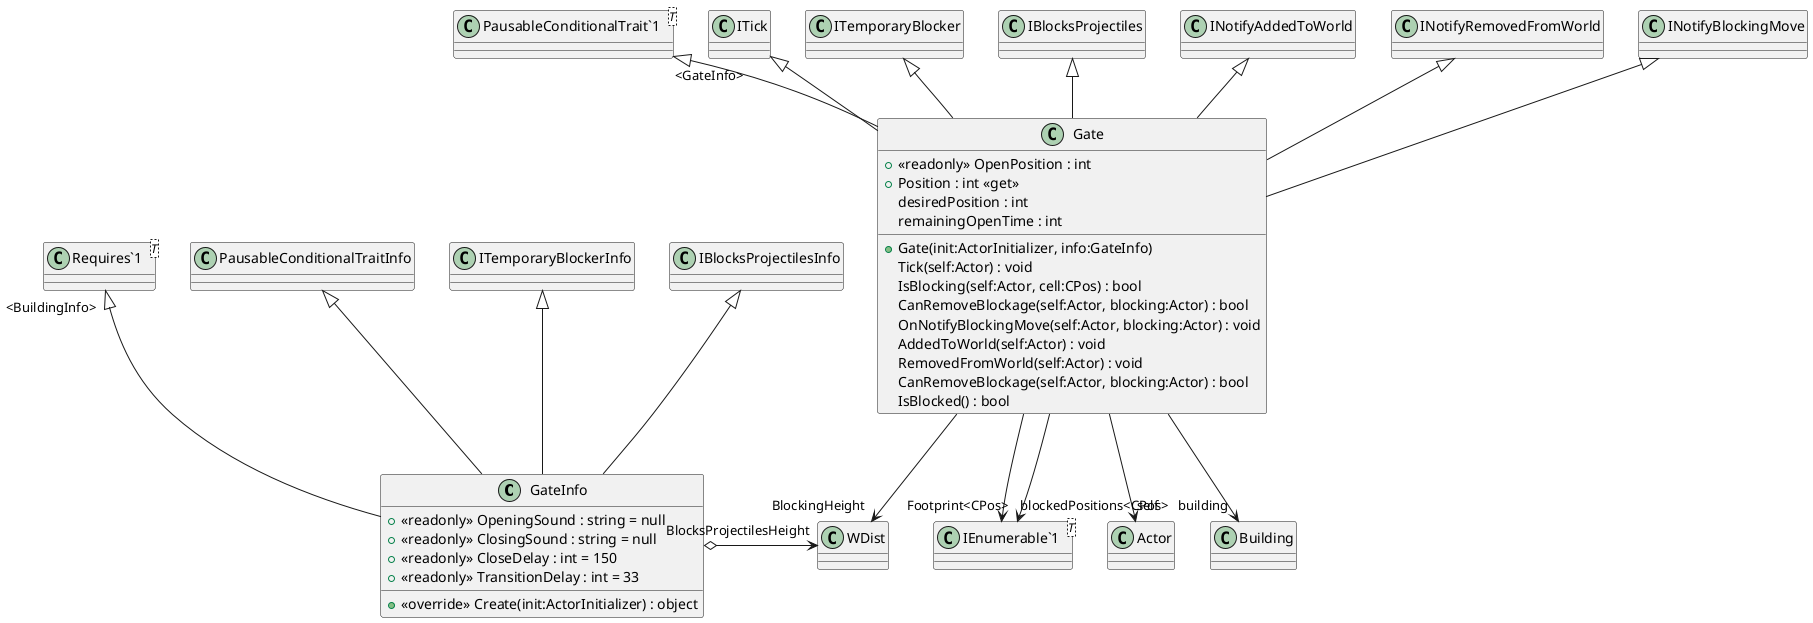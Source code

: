 @startuml
class GateInfo {
    + <<readonly>> OpeningSound : string = null
    + <<readonly>> ClosingSound : string = null
    + <<readonly>> CloseDelay : int = 150
    + <<readonly>> TransitionDelay : int = 33
    + <<override>> Create(init:ActorInitializer) : object
}
class Gate {
    + <<readonly>> OpenPosition : int
    + Position : int <<get>>
    desiredPosition : int
    remainingOpenTime : int
    + Gate(init:ActorInitializer, info:GateInfo)
    Tick(self:Actor) : void
    IsBlocking(self:Actor, cell:CPos) : bool
    CanRemoveBlockage(self:Actor, blocking:Actor) : bool
    OnNotifyBlockingMove(self:Actor, blocking:Actor) : void
    AddedToWorld(self:Actor) : void
    RemovedFromWorld(self:Actor) : void
    CanRemoveBlockage(self:Actor, blocking:Actor) : bool
    IsBlocked() : bool
}
class "Requires`1"<T> {
}
class "PausableConditionalTrait`1"<T> {
}
class "IEnumerable`1"<T> {
}
PausableConditionalTraitInfo <|-- GateInfo
ITemporaryBlockerInfo <|-- GateInfo
IBlocksProjectilesInfo <|-- GateInfo
"Requires`1" "<BuildingInfo>" <|-- GateInfo
GateInfo o-> "BlocksProjectilesHeight" WDist
"PausableConditionalTrait`1" "<GateInfo>" <|-- Gate
ITick <|-- Gate
ITemporaryBlocker <|-- Gate
IBlocksProjectiles <|-- Gate
INotifyAddedToWorld <|-- Gate
INotifyRemovedFromWorld <|-- Gate
INotifyBlockingMove <|-- Gate
Gate --> "self" Actor
Gate --> "building" Building
Gate --> "blockedPositions<CPos>" "IEnumerable`1"
Gate --> "Footprint<CPos>" "IEnumerable`1"
Gate --> "BlockingHeight" WDist
@enduml
